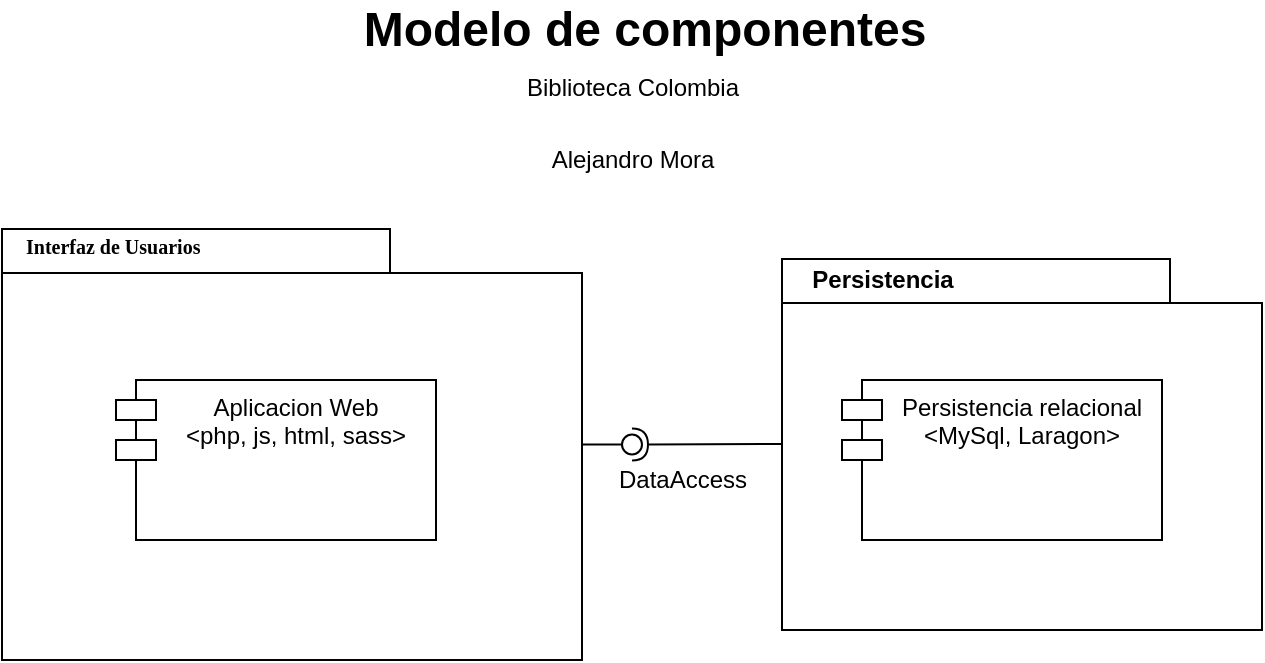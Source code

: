 <mxfile version="16.1.2" type="device"><diagram name="Page-1" id="b5b7bab2-c9e2-2cf4-8b2a-24fd1a2a6d21"><mxGraphModel dx="868" dy="553" grid="1" gridSize="10" guides="1" tooltips="1" connect="1" arrows="1" fold="1" page="1" pageScale="1" pageWidth="827" pageHeight="1169" background="none" math="0" shadow="0"><root><mxCell id="0"/><mxCell id="1" parent="0"/><mxCell id="6e0c8c40b5770093-72" value="" style="shape=folder;fontStyle=1;spacingTop=10;tabWidth=194;tabHeight=22;tabPosition=left;html=1;rounded=0;shadow=0;comic=0;labelBackgroundColor=none;strokeWidth=1;fillColor=none;fontFamily=Verdana;fontSize=10;align=center;" parent="1" vertex="1"><mxGeometry x="770" y="114.5" width="290" height="215.5" as="geometry"/></mxCell><mxCell id="6e0c8c40b5770093-73" value="Interfaz de Usuarios" style="text;html=1;align=left;verticalAlign=top;spacingTop=-4;fontSize=10;fontFamily=Verdana;fontStyle=1" parent="1" vertex="1"><mxGeometry x="780" y="114.5" width="130" height="20" as="geometry"/></mxCell><mxCell id="3HotvHoo7hK-uFSgzQRZ-1" value="Aplicacion Web&#10;&lt;php, js, html, sass&gt;" style="shape=module;align=left;spacingLeft=20;align=center;verticalAlign=top;fontStyle=0" vertex="1" parent="1"><mxGeometry x="827" y="190" width="160" height="80" as="geometry"/></mxCell><mxCell id="3HotvHoo7hK-uFSgzQRZ-3" value="" style="rounded=0;orthogonalLoop=1;jettySize=auto;html=1;endArrow=none;endFill=0;sketch=0;sourcePerimeterSpacing=0;targetPerimeterSpacing=0;" edge="1" target="3HotvHoo7hK-uFSgzQRZ-5" parent="1" source="6e0c8c40b5770093-72"><mxGeometry relative="1" as="geometry"><mxPoint x="1120" y="222" as="sourcePoint"/></mxGeometry></mxCell><mxCell id="3HotvHoo7hK-uFSgzQRZ-4" value="" style="rounded=0;orthogonalLoop=1;jettySize=auto;html=1;endArrow=halfCircle;endFill=0;entryX=0.5;entryY=0.5;endSize=6;strokeWidth=1;sketch=0;" edge="1" target="3HotvHoo7hK-uFSgzQRZ-5" parent="1"><mxGeometry relative="1" as="geometry"><mxPoint x="1160" y="222" as="sourcePoint"/></mxGeometry></mxCell><mxCell id="3HotvHoo7hK-uFSgzQRZ-5" value="" style="ellipse;whiteSpace=wrap;html=1;align=center;aspect=fixed;resizable=0;points=[];outlineConnect=0;sketch=0;" vertex="1" parent="1"><mxGeometry x="1080" y="217.25" width="10" height="10" as="geometry"/></mxCell><mxCell id="3HotvHoo7hK-uFSgzQRZ-6" value="DataAccess" style="text;html=1;align=center;verticalAlign=middle;resizable=0;points=[];autosize=1;strokeColor=none;fillColor=none;" vertex="1" parent="1"><mxGeometry x="1070" y="230" width="80" height="20" as="geometry"/></mxCell><mxCell id="3HotvHoo7hK-uFSgzQRZ-7" value="" style="shape=folder;fontStyle=1;spacingTop=10;tabWidth=194;tabHeight=22;tabPosition=left;html=1;rounded=0;shadow=0;comic=0;labelBackgroundColor=none;strokeWidth=1;fillColor=none;fontFamily=Verdana;fontSize=10;align=center;" vertex="1" parent="1"><mxGeometry x="1160" y="129.5" width="240" height="185.5" as="geometry"/></mxCell><mxCell id="3HotvHoo7hK-uFSgzQRZ-8" value="Persistencia" style="text;html=1;align=center;verticalAlign=middle;resizable=0;points=[];autosize=1;strokeColor=none;fillColor=none;fontStyle=1" vertex="1" parent="1"><mxGeometry x="1165" y="129.5" width="90" height="20" as="geometry"/></mxCell><mxCell id="3HotvHoo7hK-uFSgzQRZ-9" value="Persistencia relacional&#10;&lt;MySql, Laragon&gt;" style="shape=module;align=left;spacingLeft=20;align=center;verticalAlign=top;" vertex="1" parent="1"><mxGeometry x="1190" y="190" width="160" height="80" as="geometry"/></mxCell><mxCell id="3HotvHoo7hK-uFSgzQRZ-10" value="&lt;font style=&quot;font-size: 24px;&quot;&gt;&lt;span style=&quot;font-size: 24px;&quot;&gt;Modelo de componentes&lt;/span&gt;&lt;/font&gt;" style="text;html=1;align=center;verticalAlign=middle;resizable=0;points=[];autosize=1;strokeColor=none;fillColor=none;fontStyle=1;fontSize=24;" vertex="1" parent="1"><mxGeometry x="941" width="300" height="30" as="geometry"/></mxCell><mxCell id="3HotvHoo7hK-uFSgzQRZ-11" value="&lt;font style=&quot;font-size: 12px&quot;&gt;Biblioteca Colombia&lt;/font&gt;" style="text;html=1;align=center;verticalAlign=middle;resizable=0;points=[];autosize=1;strokeColor=none;fillColor=none;fontSize=24;" vertex="1" parent="1"><mxGeometry x="1025" y="20" width="120" height="40" as="geometry"/></mxCell><mxCell id="3HotvHoo7hK-uFSgzQRZ-12" value="Alejandro Mora" style="text;html=1;align=center;verticalAlign=middle;resizable=0;points=[];autosize=1;strokeColor=none;fillColor=none;fontSize=12;" vertex="1" parent="1"><mxGeometry x="1035" y="70" width="100" height="20" as="geometry"/></mxCell></root></mxGraphModel></diagram></mxfile>
